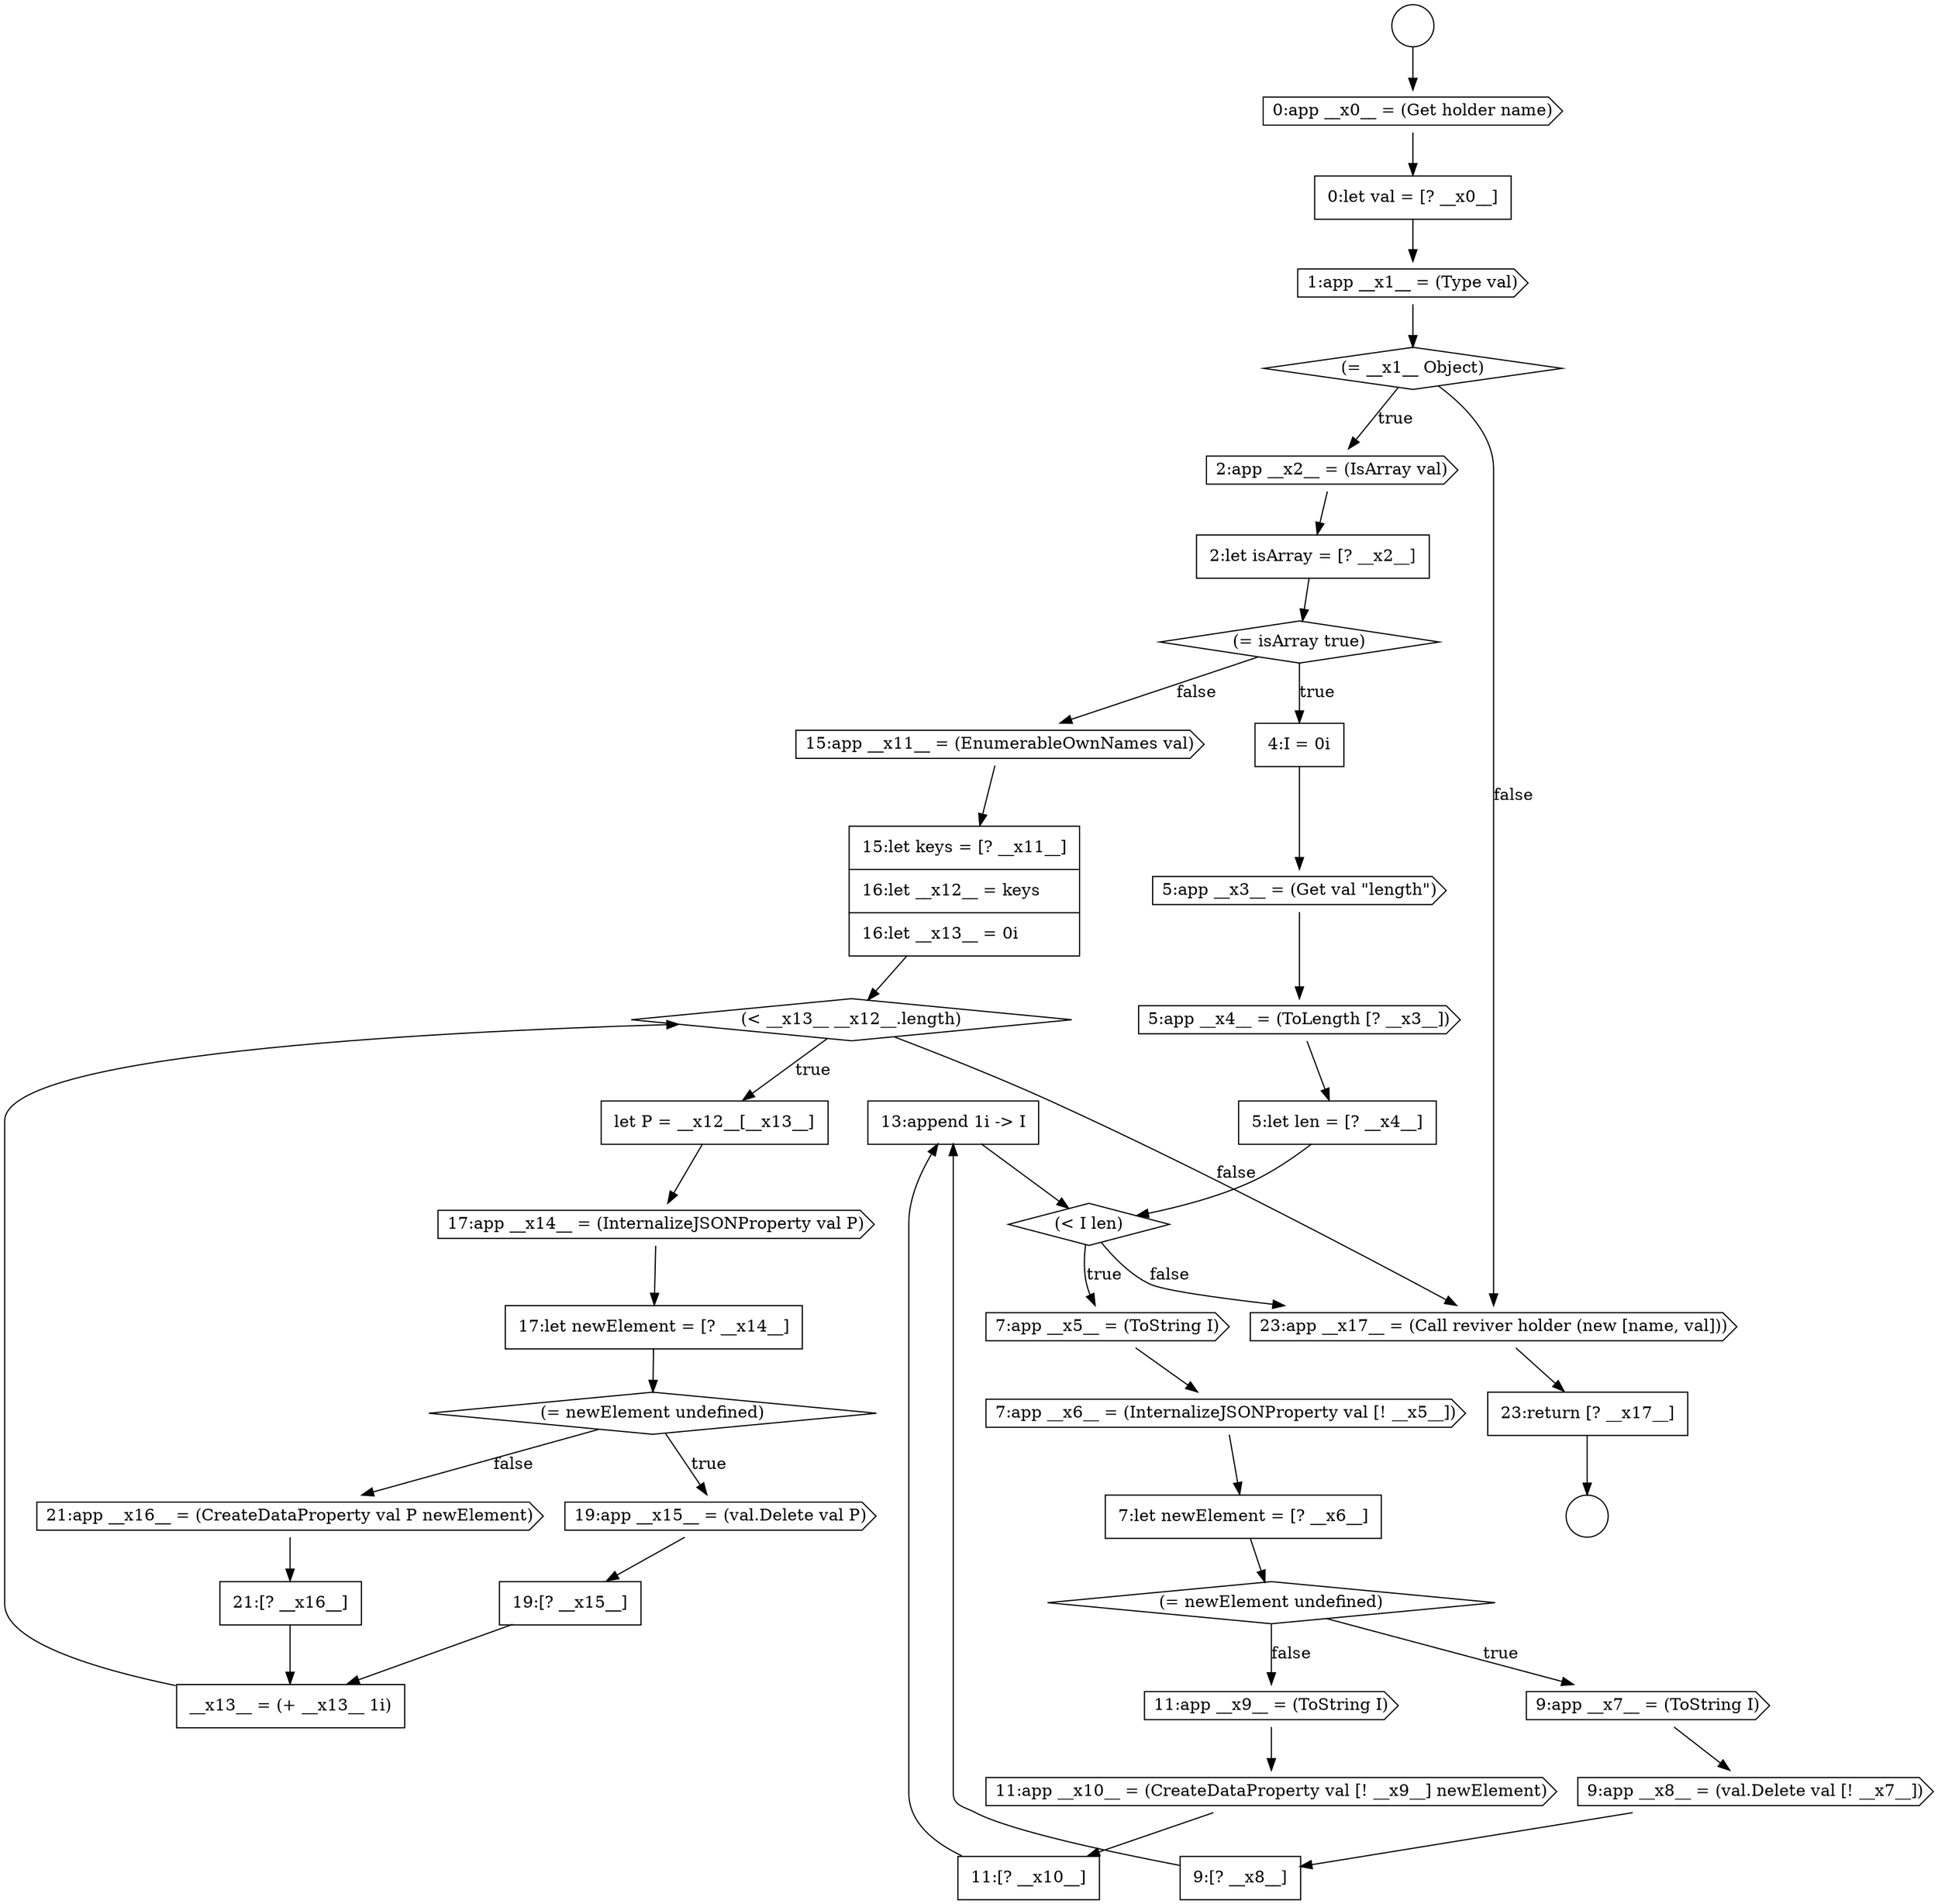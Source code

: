 digraph {
  node15267 [shape=none, margin=0, label=<<font color="black">
    <table border="0" cellborder="1" cellspacing="0" cellpadding="10">
      <tr><td align="left">13:append 1i -&gt; I</td></tr>
    </table>
  </font>> color="black" fillcolor="white" style=filled]
  node15271 [shape=none, margin=0, label=<<font color="black">
    <table border="0" cellborder="1" cellspacing="0" cellpadding="10">
      <tr><td align="left">let P = __x12__[__x13__]</td></tr>
    </table>
  </font>> color="black" fillcolor="white" style=filled]
  node15258 [shape=cds, label=<<font color="black">7:app __x6__ = (InternalizeJSONProperty val [! __x5__])</font>> color="black" fillcolor="white" style=filled]
  node15247 [shape=cds, label=<<font color="black">1:app __x1__ = (Type val)</font>> color="black" fillcolor="white" style=filled]
  node15244 [shape=circle label=" " color="black" fillcolor="white" style=filled]
  node15269 [shape=none, margin=0, label=<<font color="black">
    <table border="0" cellborder="1" cellspacing="0" cellpadding="10">
      <tr><td align="left">15:let keys = [? __x11__]</td></tr>
      <tr><td align="left">16:let __x12__ = keys</td></tr>
      <tr><td align="left">16:let __x13__ = 0i</td></tr>
    </table>
  </font>> color="black" fillcolor="white" style=filled]
  node15256 [shape=diamond, label=<<font color="black">(&lt; I len)</font>> color="black" fillcolor="white" style=filled]
  node15245 [shape=cds, label=<<font color="black">0:app __x0__ = (Get holder name)</font>> color="black" fillcolor="white" style=filled]
  node15278 [shape=none, margin=0, label=<<font color="black">
    <table border="0" cellborder="1" cellspacing="0" cellpadding="10">
      <tr><td align="left">21:[? __x16__]</td></tr>
    </table>
  </font>> color="black" fillcolor="white" style=filled]
  node15257 [shape=cds, label=<<font color="black">7:app __x5__ = (ToString I)</font>> color="black" fillcolor="white" style=filled]
  node15263 [shape=none, margin=0, label=<<font color="black">
    <table border="0" cellborder="1" cellspacing="0" cellpadding="10">
      <tr><td align="left">9:[? __x8__]</td></tr>
    </table>
  </font>> color="black" fillcolor="white" style=filled]
  node15254 [shape=cds, label=<<font color="black">5:app __x4__ = (ToLength [? __x3__])</font>> color="black" fillcolor="white" style=filled]
  node15250 [shape=none, margin=0, label=<<font color="black">
    <table border="0" cellborder="1" cellspacing="0" cellpadding="10">
      <tr><td align="left">2:let isArray = [? __x2__]</td></tr>
    </table>
  </font>> color="black" fillcolor="white" style=filled]
  node15264 [shape=cds, label=<<font color="black">11:app __x9__ = (ToString I)</font>> color="black" fillcolor="white" style=filled]
  node15274 [shape=diamond, label=<<font color="black">(= newElement undefined)</font>> color="black" fillcolor="white" style=filled]
  node15261 [shape=cds, label=<<font color="black">9:app __x7__ = (ToString I)</font>> color="black" fillcolor="white" style=filled]
  node15246 [shape=none, margin=0, label=<<font color="black">
    <table border="0" cellborder="1" cellspacing="0" cellpadding="10">
      <tr><td align="left">0:let val = [? __x0__]</td></tr>
    </table>
  </font>> color="black" fillcolor="white" style=filled]
  node15253 [shape=cds, label=<<font color="black">5:app __x3__ = (Get val &quot;length&quot;)</font>> color="black" fillcolor="white" style=filled]
  node15279 [shape=none, margin=0, label=<<font color="black">
    <table border="0" cellborder="1" cellspacing="0" cellpadding="10">
      <tr><td align="left">__x13__ = (+ __x13__ 1i)</td></tr>
    </table>
  </font>> color="black" fillcolor="white" style=filled]
  node15266 [shape=none, margin=0, label=<<font color="black">
    <table border="0" cellborder="1" cellspacing="0" cellpadding="10">
      <tr><td align="left">11:[? __x10__]</td></tr>
    </table>
  </font>> color="black" fillcolor="white" style=filled]
  node15243 [shape=circle label=" " color="black" fillcolor="white" style=filled]
  node15248 [shape=diamond, label=<<font color="black">(= __x1__ Object)</font>> color="black" fillcolor="white" style=filled]
  node15281 [shape=none, margin=0, label=<<font color="black">
    <table border="0" cellborder="1" cellspacing="0" cellpadding="10">
      <tr><td align="left">23:return [? __x17__]</td></tr>
    </table>
  </font>> color="black" fillcolor="white" style=filled]
  node15249 [shape=cds, label=<<font color="black">2:app __x2__ = (IsArray val)</font>> color="black" fillcolor="white" style=filled]
  node15265 [shape=cds, label=<<font color="black">11:app __x10__ = (CreateDataProperty val [! __x9__] newElement)</font>> color="black" fillcolor="white" style=filled]
  node15270 [shape=diamond, label=<<font color="black">(&lt; __x13__ __x12__.length)</font>> color="black" fillcolor="white" style=filled]
  node15275 [shape=cds, label=<<font color="black">19:app __x15__ = (val.Delete val P)</font>> color="black" fillcolor="white" style=filled]
  node15280 [shape=cds, label=<<font color="black">23:app __x17__ = (Call reviver holder (new [name, val]))</font>> color="black" fillcolor="white" style=filled]
  node15259 [shape=none, margin=0, label=<<font color="black">
    <table border="0" cellborder="1" cellspacing="0" cellpadding="10">
      <tr><td align="left">7:let newElement = [? __x6__]</td></tr>
    </table>
  </font>> color="black" fillcolor="white" style=filled]
  node15276 [shape=none, margin=0, label=<<font color="black">
    <table border="0" cellborder="1" cellspacing="0" cellpadding="10">
      <tr><td align="left">19:[? __x15__]</td></tr>
    </table>
  </font>> color="black" fillcolor="white" style=filled]
  node15252 [shape=none, margin=0, label=<<font color="black">
    <table border="0" cellborder="1" cellspacing="0" cellpadding="10">
      <tr><td align="left">4:I = 0i</td></tr>
    </table>
  </font>> color="black" fillcolor="white" style=filled]
  node15255 [shape=none, margin=0, label=<<font color="black">
    <table border="0" cellborder="1" cellspacing="0" cellpadding="10">
      <tr><td align="left">5:let len = [? __x4__]</td></tr>
    </table>
  </font>> color="black" fillcolor="white" style=filled]
  node15260 [shape=diamond, label=<<font color="black">(= newElement undefined)</font>> color="black" fillcolor="white" style=filled]
  node15277 [shape=cds, label=<<font color="black">21:app __x16__ = (CreateDataProperty val P newElement)</font>> color="black" fillcolor="white" style=filled]
  node15262 [shape=cds, label=<<font color="black">9:app __x8__ = (val.Delete val [! __x7__])</font>> color="black" fillcolor="white" style=filled]
  node15268 [shape=cds, label=<<font color="black">15:app __x11__ = (EnumerableOwnNames val)</font>> color="black" fillcolor="white" style=filled]
  node15251 [shape=diamond, label=<<font color="black">(= isArray true)</font>> color="black" fillcolor="white" style=filled]
  node15272 [shape=cds, label=<<font color="black">17:app __x14__ = (InternalizeJSONProperty val P)</font>> color="black" fillcolor="white" style=filled]
  node15273 [shape=none, margin=0, label=<<font color="black">
    <table border="0" cellborder="1" cellspacing="0" cellpadding="10">
      <tr><td align="left">17:let newElement = [? __x14__]</td></tr>
    </table>
  </font>> color="black" fillcolor="white" style=filled]
  node15251 -> node15252 [label=<<font color="black">true</font>> color="black"]
  node15251 -> node15268 [label=<<font color="black">false</font>> color="black"]
  node15281 -> node15244 [ color="black"]
  node15243 -> node15245 [ color="black"]
  node15247 -> node15248 [ color="black"]
  node15245 -> node15246 [ color="black"]
  node15246 -> node15247 [ color="black"]
  node15269 -> node15270 [ color="black"]
  node15252 -> node15253 [ color="black"]
  node15279 -> node15270 [ color="black"]
  node15257 -> node15258 [ color="black"]
  node15272 -> node15273 [ color="black"]
  node15276 -> node15279 [ color="black"]
  node15262 -> node15263 [ color="black"]
  node15258 -> node15259 [ color="black"]
  node15253 -> node15254 [ color="black"]
  node15265 -> node15266 [ color="black"]
  node15255 -> node15256 [ color="black"]
  node15266 -> node15267 [ color="black"]
  node15275 -> node15276 [ color="black"]
  node15273 -> node15274 [ color="black"]
  node15270 -> node15271 [label=<<font color="black">true</font>> color="black"]
  node15270 -> node15280 [label=<<font color="black">false</font>> color="black"]
  node15268 -> node15269 [ color="black"]
  node15249 -> node15250 [ color="black"]
  node15278 -> node15279 [ color="black"]
  node15254 -> node15255 [ color="black"]
  node15248 -> node15249 [label=<<font color="black">true</font>> color="black"]
  node15248 -> node15280 [label=<<font color="black">false</font>> color="black"]
  node15263 -> node15267 [ color="black"]
  node15280 -> node15281 [ color="black"]
  node15267 -> node15256 [ color="black"]
  node15259 -> node15260 [ color="black"]
  node15271 -> node15272 [ color="black"]
  node15250 -> node15251 [ color="black"]
  node15261 -> node15262 [ color="black"]
  node15260 -> node15261 [label=<<font color="black">true</font>> color="black"]
  node15260 -> node15264 [label=<<font color="black">false</font>> color="black"]
  node15256 -> node15257 [label=<<font color="black">true</font>> color="black"]
  node15256 -> node15280 [label=<<font color="black">false</font>> color="black"]
  node15277 -> node15278 [ color="black"]
  node15264 -> node15265 [ color="black"]
  node15274 -> node15275 [label=<<font color="black">true</font>> color="black"]
  node15274 -> node15277 [label=<<font color="black">false</font>> color="black"]
}
